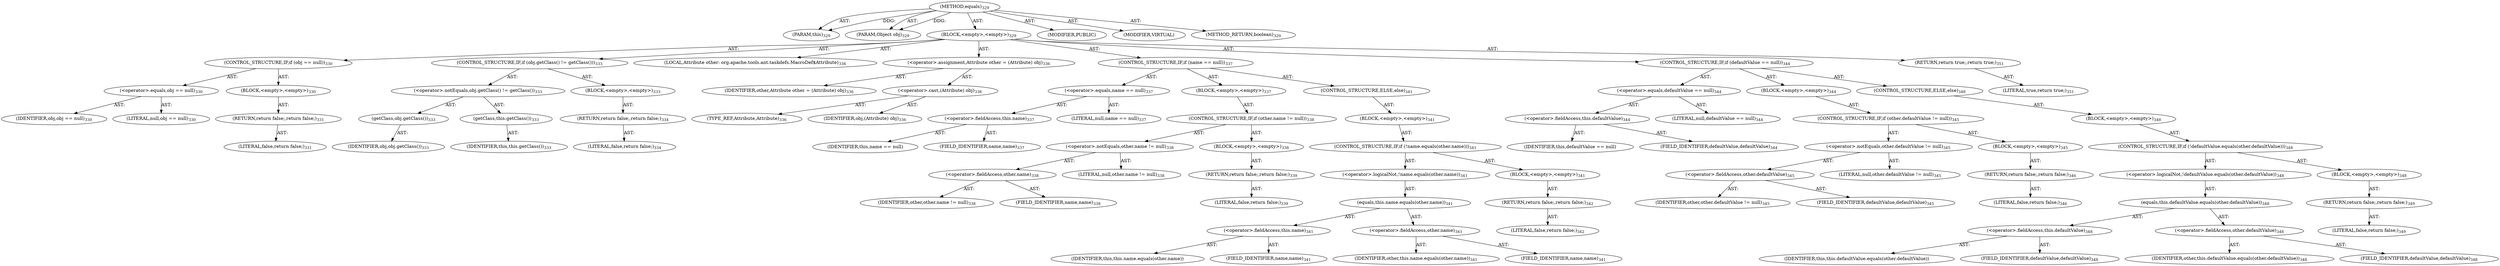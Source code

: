 digraph "equals" {  
"111669149714" [label = <(METHOD,equals)<SUB>329</SUB>> ]
"115964116997" [label = <(PARAM,this)<SUB>329</SUB>> ]
"115964117024" [label = <(PARAM,Object obj)<SUB>329</SUB>> ]
"25769803819" [label = <(BLOCK,&lt;empty&gt;,&lt;empty&gt;)<SUB>329</SUB>> ]
"47244640272" [label = <(CONTROL_STRUCTURE,IF,if (obj == null))<SUB>330</SUB>> ]
"30064771242" [label = <(&lt;operator&gt;.equals,obj == null)<SUB>330</SUB>> ]
"68719476875" [label = <(IDENTIFIER,obj,obj == null)<SUB>330</SUB>> ]
"90194313251" [label = <(LITERAL,null,obj == null)<SUB>330</SUB>> ]
"25769803820" [label = <(BLOCK,&lt;empty&gt;,&lt;empty&gt;)<SUB>330</SUB>> ]
"146028888078" [label = <(RETURN,return false;,return false;)<SUB>331</SUB>> ]
"90194313252" [label = <(LITERAL,false,return false;)<SUB>331</SUB>> ]
"47244640273" [label = <(CONTROL_STRUCTURE,IF,if (obj.getClass() != getClass()))<SUB>333</SUB>> ]
"30064771243" [label = <(&lt;operator&gt;.notEquals,obj.getClass() != getClass())<SUB>333</SUB>> ]
"30064771244" [label = <(getClass,obj.getClass())<SUB>333</SUB>> ]
"68719476876" [label = <(IDENTIFIER,obj,obj.getClass())<SUB>333</SUB>> ]
"30064771245" [label = <(getClass,this.getClass())<SUB>333</SUB>> ]
"68719476745" [label = <(IDENTIFIER,this,this.getClass())<SUB>333</SUB>> ]
"25769803821" [label = <(BLOCK,&lt;empty&gt;,&lt;empty&gt;)<SUB>333</SUB>> ]
"146028888079" [label = <(RETURN,return false;,return false;)<SUB>334</SUB>> ]
"90194313253" [label = <(LITERAL,false,return false;)<SUB>334</SUB>> ]
"94489280531" [label = <(LOCAL,Attribute other: org.apache.tools.ant.taskdefs.MacroDef$Attribute)<SUB>336</SUB>> ]
"30064771246" [label = <(&lt;operator&gt;.assignment,Attribute other = (Attribute) obj)<SUB>336</SUB>> ]
"68719476877" [label = <(IDENTIFIER,other,Attribute other = (Attribute) obj)<SUB>336</SUB>> ]
"30064771247" [label = <(&lt;operator&gt;.cast,(Attribute) obj)<SUB>336</SUB>> ]
"180388626436" [label = <(TYPE_REF,Attribute,Attribute)<SUB>336</SUB>> ]
"68719476878" [label = <(IDENTIFIER,obj,(Attribute) obj)<SUB>336</SUB>> ]
"47244640274" [label = <(CONTROL_STRUCTURE,IF,if (name == null))<SUB>337</SUB>> ]
"30064771248" [label = <(&lt;operator&gt;.equals,name == null)<SUB>337</SUB>> ]
"30064771249" [label = <(&lt;operator&gt;.fieldAccess,this.name)<SUB>337</SUB>> ]
"68719476879" [label = <(IDENTIFIER,this,name == null)> ]
"55834574881" [label = <(FIELD_IDENTIFIER,name,name)<SUB>337</SUB>> ]
"90194313254" [label = <(LITERAL,null,name == null)<SUB>337</SUB>> ]
"25769803822" [label = <(BLOCK,&lt;empty&gt;,&lt;empty&gt;)<SUB>337</SUB>> ]
"47244640275" [label = <(CONTROL_STRUCTURE,IF,if (other.name != null))<SUB>338</SUB>> ]
"30064771250" [label = <(&lt;operator&gt;.notEquals,other.name != null)<SUB>338</SUB>> ]
"30064771251" [label = <(&lt;operator&gt;.fieldAccess,other.name)<SUB>338</SUB>> ]
"68719476880" [label = <(IDENTIFIER,other,other.name != null)<SUB>338</SUB>> ]
"55834574882" [label = <(FIELD_IDENTIFIER,name,name)<SUB>338</SUB>> ]
"90194313255" [label = <(LITERAL,null,other.name != null)<SUB>338</SUB>> ]
"25769803823" [label = <(BLOCK,&lt;empty&gt;,&lt;empty&gt;)<SUB>338</SUB>> ]
"146028888080" [label = <(RETURN,return false;,return false;)<SUB>339</SUB>> ]
"90194313256" [label = <(LITERAL,false,return false;)<SUB>339</SUB>> ]
"47244640276" [label = <(CONTROL_STRUCTURE,ELSE,else)<SUB>341</SUB>> ]
"25769803824" [label = <(BLOCK,&lt;empty&gt;,&lt;empty&gt;)<SUB>341</SUB>> ]
"47244640277" [label = <(CONTROL_STRUCTURE,IF,if (!name.equals(other.name)))<SUB>341</SUB>> ]
"30064771252" [label = <(&lt;operator&gt;.logicalNot,!name.equals(other.name))<SUB>341</SUB>> ]
"30064771253" [label = <(equals,this.name.equals(other.name))<SUB>341</SUB>> ]
"30064771254" [label = <(&lt;operator&gt;.fieldAccess,this.name)<SUB>341</SUB>> ]
"68719476881" [label = <(IDENTIFIER,this,this.name.equals(other.name))> ]
"55834574883" [label = <(FIELD_IDENTIFIER,name,name)<SUB>341</SUB>> ]
"30064771255" [label = <(&lt;operator&gt;.fieldAccess,other.name)<SUB>341</SUB>> ]
"68719476882" [label = <(IDENTIFIER,other,this.name.equals(other.name))<SUB>341</SUB>> ]
"55834574884" [label = <(FIELD_IDENTIFIER,name,name)<SUB>341</SUB>> ]
"25769803825" [label = <(BLOCK,&lt;empty&gt;,&lt;empty&gt;)<SUB>341</SUB>> ]
"146028888081" [label = <(RETURN,return false;,return false;)<SUB>342</SUB>> ]
"90194313257" [label = <(LITERAL,false,return false;)<SUB>342</SUB>> ]
"47244640278" [label = <(CONTROL_STRUCTURE,IF,if (defaultValue == null))<SUB>344</SUB>> ]
"30064771256" [label = <(&lt;operator&gt;.equals,defaultValue == null)<SUB>344</SUB>> ]
"30064771257" [label = <(&lt;operator&gt;.fieldAccess,this.defaultValue)<SUB>344</SUB>> ]
"68719476883" [label = <(IDENTIFIER,this,defaultValue == null)> ]
"55834574885" [label = <(FIELD_IDENTIFIER,defaultValue,defaultValue)<SUB>344</SUB>> ]
"90194313258" [label = <(LITERAL,null,defaultValue == null)<SUB>344</SUB>> ]
"25769803826" [label = <(BLOCK,&lt;empty&gt;,&lt;empty&gt;)<SUB>344</SUB>> ]
"47244640279" [label = <(CONTROL_STRUCTURE,IF,if (other.defaultValue != null))<SUB>345</SUB>> ]
"30064771258" [label = <(&lt;operator&gt;.notEquals,other.defaultValue != null)<SUB>345</SUB>> ]
"30064771259" [label = <(&lt;operator&gt;.fieldAccess,other.defaultValue)<SUB>345</SUB>> ]
"68719476884" [label = <(IDENTIFIER,other,other.defaultValue != null)<SUB>345</SUB>> ]
"55834574886" [label = <(FIELD_IDENTIFIER,defaultValue,defaultValue)<SUB>345</SUB>> ]
"90194313259" [label = <(LITERAL,null,other.defaultValue != null)<SUB>345</SUB>> ]
"25769803827" [label = <(BLOCK,&lt;empty&gt;,&lt;empty&gt;)<SUB>345</SUB>> ]
"146028888082" [label = <(RETURN,return false;,return false;)<SUB>346</SUB>> ]
"90194313260" [label = <(LITERAL,false,return false;)<SUB>346</SUB>> ]
"47244640280" [label = <(CONTROL_STRUCTURE,ELSE,else)<SUB>348</SUB>> ]
"25769803828" [label = <(BLOCK,&lt;empty&gt;,&lt;empty&gt;)<SUB>348</SUB>> ]
"47244640281" [label = <(CONTROL_STRUCTURE,IF,if (!defaultValue.equals(other.defaultValue)))<SUB>348</SUB>> ]
"30064771260" [label = <(&lt;operator&gt;.logicalNot,!defaultValue.equals(other.defaultValue))<SUB>348</SUB>> ]
"30064771261" [label = <(equals,this.defaultValue.equals(other.defaultValue))<SUB>348</SUB>> ]
"30064771262" [label = <(&lt;operator&gt;.fieldAccess,this.defaultValue)<SUB>348</SUB>> ]
"68719476885" [label = <(IDENTIFIER,this,this.defaultValue.equals(other.defaultValue))> ]
"55834574887" [label = <(FIELD_IDENTIFIER,defaultValue,defaultValue)<SUB>348</SUB>> ]
"30064771263" [label = <(&lt;operator&gt;.fieldAccess,other.defaultValue)<SUB>348</SUB>> ]
"68719476886" [label = <(IDENTIFIER,other,this.defaultValue.equals(other.defaultValue))<SUB>348</SUB>> ]
"55834574888" [label = <(FIELD_IDENTIFIER,defaultValue,defaultValue)<SUB>348</SUB>> ]
"25769803829" [label = <(BLOCK,&lt;empty&gt;,&lt;empty&gt;)<SUB>348</SUB>> ]
"146028888083" [label = <(RETURN,return false;,return false;)<SUB>349</SUB>> ]
"90194313261" [label = <(LITERAL,false,return false;)<SUB>349</SUB>> ]
"146028888084" [label = <(RETURN,return true;,return true;)<SUB>351</SUB>> ]
"90194313262" [label = <(LITERAL,true,return true;)<SUB>351</SUB>> ]
"133143986220" [label = <(MODIFIER,PUBLIC)> ]
"133143986221" [label = <(MODIFIER,VIRTUAL)> ]
"128849018898" [label = <(METHOD_RETURN,boolean)<SUB>329</SUB>> ]
  "111669149714" -> "115964116997"  [ label = "AST: "] 
  "111669149714" -> "115964117024"  [ label = "AST: "] 
  "111669149714" -> "25769803819"  [ label = "AST: "] 
  "111669149714" -> "133143986220"  [ label = "AST: "] 
  "111669149714" -> "133143986221"  [ label = "AST: "] 
  "111669149714" -> "128849018898"  [ label = "AST: "] 
  "25769803819" -> "47244640272"  [ label = "AST: "] 
  "25769803819" -> "47244640273"  [ label = "AST: "] 
  "25769803819" -> "94489280531"  [ label = "AST: "] 
  "25769803819" -> "30064771246"  [ label = "AST: "] 
  "25769803819" -> "47244640274"  [ label = "AST: "] 
  "25769803819" -> "47244640278"  [ label = "AST: "] 
  "25769803819" -> "146028888084"  [ label = "AST: "] 
  "47244640272" -> "30064771242"  [ label = "AST: "] 
  "47244640272" -> "25769803820"  [ label = "AST: "] 
  "30064771242" -> "68719476875"  [ label = "AST: "] 
  "30064771242" -> "90194313251"  [ label = "AST: "] 
  "25769803820" -> "146028888078"  [ label = "AST: "] 
  "146028888078" -> "90194313252"  [ label = "AST: "] 
  "47244640273" -> "30064771243"  [ label = "AST: "] 
  "47244640273" -> "25769803821"  [ label = "AST: "] 
  "30064771243" -> "30064771244"  [ label = "AST: "] 
  "30064771243" -> "30064771245"  [ label = "AST: "] 
  "30064771244" -> "68719476876"  [ label = "AST: "] 
  "30064771245" -> "68719476745"  [ label = "AST: "] 
  "25769803821" -> "146028888079"  [ label = "AST: "] 
  "146028888079" -> "90194313253"  [ label = "AST: "] 
  "30064771246" -> "68719476877"  [ label = "AST: "] 
  "30064771246" -> "30064771247"  [ label = "AST: "] 
  "30064771247" -> "180388626436"  [ label = "AST: "] 
  "30064771247" -> "68719476878"  [ label = "AST: "] 
  "47244640274" -> "30064771248"  [ label = "AST: "] 
  "47244640274" -> "25769803822"  [ label = "AST: "] 
  "47244640274" -> "47244640276"  [ label = "AST: "] 
  "30064771248" -> "30064771249"  [ label = "AST: "] 
  "30064771248" -> "90194313254"  [ label = "AST: "] 
  "30064771249" -> "68719476879"  [ label = "AST: "] 
  "30064771249" -> "55834574881"  [ label = "AST: "] 
  "25769803822" -> "47244640275"  [ label = "AST: "] 
  "47244640275" -> "30064771250"  [ label = "AST: "] 
  "47244640275" -> "25769803823"  [ label = "AST: "] 
  "30064771250" -> "30064771251"  [ label = "AST: "] 
  "30064771250" -> "90194313255"  [ label = "AST: "] 
  "30064771251" -> "68719476880"  [ label = "AST: "] 
  "30064771251" -> "55834574882"  [ label = "AST: "] 
  "25769803823" -> "146028888080"  [ label = "AST: "] 
  "146028888080" -> "90194313256"  [ label = "AST: "] 
  "47244640276" -> "25769803824"  [ label = "AST: "] 
  "25769803824" -> "47244640277"  [ label = "AST: "] 
  "47244640277" -> "30064771252"  [ label = "AST: "] 
  "47244640277" -> "25769803825"  [ label = "AST: "] 
  "30064771252" -> "30064771253"  [ label = "AST: "] 
  "30064771253" -> "30064771254"  [ label = "AST: "] 
  "30064771253" -> "30064771255"  [ label = "AST: "] 
  "30064771254" -> "68719476881"  [ label = "AST: "] 
  "30064771254" -> "55834574883"  [ label = "AST: "] 
  "30064771255" -> "68719476882"  [ label = "AST: "] 
  "30064771255" -> "55834574884"  [ label = "AST: "] 
  "25769803825" -> "146028888081"  [ label = "AST: "] 
  "146028888081" -> "90194313257"  [ label = "AST: "] 
  "47244640278" -> "30064771256"  [ label = "AST: "] 
  "47244640278" -> "25769803826"  [ label = "AST: "] 
  "47244640278" -> "47244640280"  [ label = "AST: "] 
  "30064771256" -> "30064771257"  [ label = "AST: "] 
  "30064771256" -> "90194313258"  [ label = "AST: "] 
  "30064771257" -> "68719476883"  [ label = "AST: "] 
  "30064771257" -> "55834574885"  [ label = "AST: "] 
  "25769803826" -> "47244640279"  [ label = "AST: "] 
  "47244640279" -> "30064771258"  [ label = "AST: "] 
  "47244640279" -> "25769803827"  [ label = "AST: "] 
  "30064771258" -> "30064771259"  [ label = "AST: "] 
  "30064771258" -> "90194313259"  [ label = "AST: "] 
  "30064771259" -> "68719476884"  [ label = "AST: "] 
  "30064771259" -> "55834574886"  [ label = "AST: "] 
  "25769803827" -> "146028888082"  [ label = "AST: "] 
  "146028888082" -> "90194313260"  [ label = "AST: "] 
  "47244640280" -> "25769803828"  [ label = "AST: "] 
  "25769803828" -> "47244640281"  [ label = "AST: "] 
  "47244640281" -> "30064771260"  [ label = "AST: "] 
  "47244640281" -> "25769803829"  [ label = "AST: "] 
  "30064771260" -> "30064771261"  [ label = "AST: "] 
  "30064771261" -> "30064771262"  [ label = "AST: "] 
  "30064771261" -> "30064771263"  [ label = "AST: "] 
  "30064771262" -> "68719476885"  [ label = "AST: "] 
  "30064771262" -> "55834574887"  [ label = "AST: "] 
  "30064771263" -> "68719476886"  [ label = "AST: "] 
  "30064771263" -> "55834574888"  [ label = "AST: "] 
  "25769803829" -> "146028888083"  [ label = "AST: "] 
  "146028888083" -> "90194313261"  [ label = "AST: "] 
  "146028888084" -> "90194313262"  [ label = "AST: "] 
  "111669149714" -> "115964116997"  [ label = "DDG: "] 
  "111669149714" -> "115964117024"  [ label = "DDG: "] 
}
